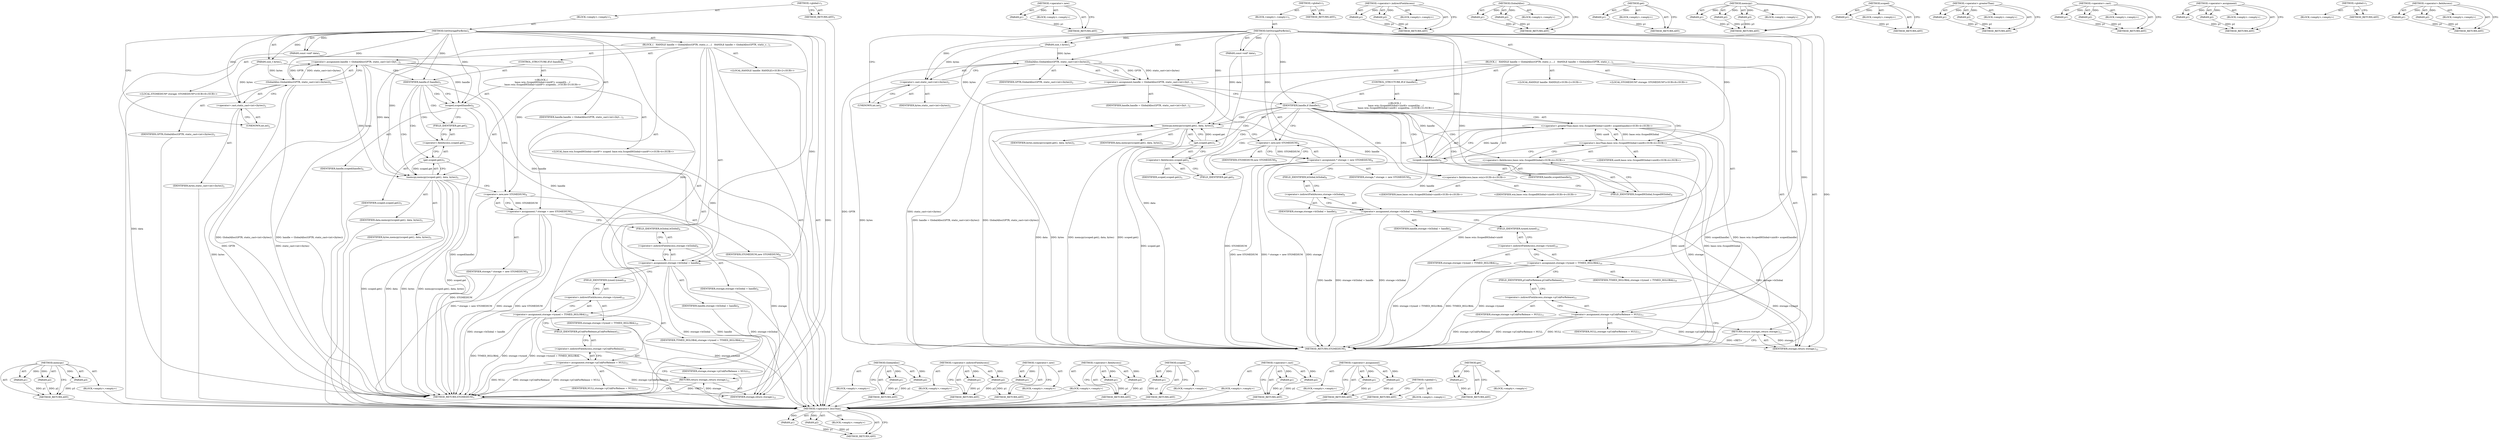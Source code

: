 digraph "get" {
vulnerable_109 [label=<(METHOD,&lt;operator&gt;.lessThan)>];
vulnerable_110 [label=<(PARAM,p1)>];
vulnerable_111 [label=<(PARAM,p2)>];
vulnerable_112 [label=<(BLOCK,&lt;empty&gt;,&lt;empty&gt;)>];
vulnerable_113 [label=<(METHOD_RETURN,ANY)>];
vulnerable_133 [label=<(METHOD,&lt;operator&gt;.new)>];
vulnerable_134 [label=<(PARAM,p1)>];
vulnerable_135 [label=<(BLOCK,&lt;empty&gt;,&lt;empty&gt;)>];
vulnerable_136 [label=<(METHOD_RETURN,ANY)>];
vulnerable_6 [label=<(METHOD,&lt;global&gt;)<SUB>1</SUB>>];
vulnerable_7 [label=<(BLOCK,&lt;empty&gt;,&lt;empty&gt;)<SUB>1</SUB>>];
vulnerable_8 [label=<(METHOD,GetStorageForBytes)<SUB>1</SUB>>];
vulnerable_9 [label=<(PARAM,const void* data)<SUB>1</SUB>>];
vulnerable_10 [label=<(PARAM,size_t bytes)<SUB>1</SUB>>];
vulnerable_11 [label=<(BLOCK,{
   HANDLE handle = GlobalAlloc(GPTR, static_c...,{
   HANDLE handle = GlobalAlloc(GPTR, static_c...)<SUB>1</SUB>>];
vulnerable_12 [label="<(LOCAL,HANDLE handle: HANDLE)<SUB>2</SUB>>"];
vulnerable_13 [label=<(&lt;operator&gt;.assignment,handle = GlobalAlloc(GPTR, static_cast&lt;int&gt;(byt...)<SUB>2</SUB>>];
vulnerable_14 [label=<(IDENTIFIER,handle,handle = GlobalAlloc(GPTR, static_cast&lt;int&gt;(byt...)<SUB>2</SUB>>];
vulnerable_15 [label=<(GlobalAlloc,GlobalAlloc(GPTR, static_cast&lt;int&gt;(bytes)))<SUB>2</SUB>>];
vulnerable_16 [label=<(IDENTIFIER,GPTR,GlobalAlloc(GPTR, static_cast&lt;int&gt;(bytes)))<SUB>2</SUB>>];
vulnerable_17 [label=<(&lt;operator&gt;.cast,static_cast&lt;int&gt;(bytes))<SUB>2</SUB>>];
vulnerable_18 [label=<(UNKNOWN,int,int)<SUB>2</SUB>>];
vulnerable_19 [label=<(IDENTIFIER,bytes,static_cast&lt;int&gt;(bytes))<SUB>2</SUB>>];
vulnerable_20 [label=<(CONTROL_STRUCTURE,IF,if (handle))<SUB>3</SUB>>];
vulnerable_21 [label=<(IDENTIFIER,handle,if (handle))<SUB>3</SUB>>];
vulnerable_22 [label="<(BLOCK,{
    base::win::ScopedHGlobal&lt;uint8&gt; scoped(ha...,{
    base::win::ScopedHGlobal&lt;uint8&gt; scoped(ha...)<SUB>3</SUB>>"];
vulnerable_23 [label="<(&lt;operator&gt;.greaterThan,base::win::ScopedHGlobal&lt;uint8&gt; scoped(handle))<SUB>4</SUB>>"];
vulnerable_24 [label="<(&lt;operator&gt;.lessThan,base::win::ScopedHGlobal&lt;uint8)<SUB>4</SUB>>"];
vulnerable_25 [label="<(&lt;operator&gt;.fieldAccess,base::win::ScopedHGlobal)<SUB>4</SUB>>"];
vulnerable_26 [label="<(&lt;operator&gt;.fieldAccess,base::win)<SUB>4</SUB>>"];
vulnerable_27 [label="<(IDENTIFIER,base,base::win::ScopedHGlobal&lt;uint8)<SUB>4</SUB>>"];
vulnerable_28 [label="<(IDENTIFIER,win,base::win::ScopedHGlobal&lt;uint8)<SUB>4</SUB>>"];
vulnerable_29 [label=<(FIELD_IDENTIFIER,ScopedHGlobal,ScopedHGlobal)<SUB>4</SUB>>];
vulnerable_30 [label="<(IDENTIFIER,uint8,base::win::ScopedHGlobal&lt;uint8)<SUB>4</SUB>>"];
vulnerable_31 [label=<(scoped,scoped(handle))<SUB>4</SUB>>];
vulnerable_32 [label=<(IDENTIFIER,handle,scoped(handle))<SUB>4</SUB>>];
vulnerable_33 [label=<(memcpy,memcpy(scoped.get(), data, bytes))<SUB>5</SUB>>];
vulnerable_34 [label=<(get,scoped.get())<SUB>5</SUB>>];
vulnerable_35 [label=<(&lt;operator&gt;.fieldAccess,scoped.get)<SUB>5</SUB>>];
vulnerable_36 [label=<(IDENTIFIER,scoped,scoped.get())<SUB>5</SUB>>];
vulnerable_37 [label=<(FIELD_IDENTIFIER,get,get)<SUB>5</SUB>>];
vulnerable_38 [label=<(IDENTIFIER,data,memcpy(scoped.get(), data, bytes))<SUB>5</SUB>>];
vulnerable_39 [label=<(IDENTIFIER,bytes,memcpy(scoped.get(), data, bytes))<SUB>5</SUB>>];
vulnerable_40 [label="<(LOCAL,STGMEDIUM* storage: STGMEDIUM*)<SUB>8</SUB>>"];
vulnerable_41 [label=<(&lt;operator&gt;.assignment,* storage = new STGMEDIUM)<SUB>8</SUB>>];
vulnerable_42 [label=<(IDENTIFIER,storage,* storage = new STGMEDIUM)<SUB>8</SUB>>];
vulnerable_43 [label=<(&lt;operator&gt;.new,new STGMEDIUM)<SUB>8</SUB>>];
vulnerable_44 [label=<(IDENTIFIER,STGMEDIUM,new STGMEDIUM)<SUB>8</SUB>>];
vulnerable_45 [label=<(&lt;operator&gt;.assignment,storage-&gt;hGlobal = handle)<SUB>9</SUB>>];
vulnerable_46 [label=<(&lt;operator&gt;.indirectFieldAccess,storage-&gt;hGlobal)<SUB>9</SUB>>];
vulnerable_47 [label=<(IDENTIFIER,storage,storage-&gt;hGlobal = handle)<SUB>9</SUB>>];
vulnerable_48 [label=<(FIELD_IDENTIFIER,hGlobal,hGlobal)<SUB>9</SUB>>];
vulnerable_49 [label=<(IDENTIFIER,handle,storage-&gt;hGlobal = handle)<SUB>9</SUB>>];
vulnerable_50 [label=<(&lt;operator&gt;.assignment,storage-&gt;tymed = TYMED_HGLOBAL)<SUB>10</SUB>>];
vulnerable_51 [label=<(&lt;operator&gt;.indirectFieldAccess,storage-&gt;tymed)<SUB>10</SUB>>];
vulnerable_52 [label=<(IDENTIFIER,storage,storage-&gt;tymed = TYMED_HGLOBAL)<SUB>10</SUB>>];
vulnerable_53 [label=<(FIELD_IDENTIFIER,tymed,tymed)<SUB>10</SUB>>];
vulnerable_54 [label=<(IDENTIFIER,TYMED_HGLOBAL,storage-&gt;tymed = TYMED_HGLOBAL)<SUB>10</SUB>>];
vulnerable_55 [label=<(&lt;operator&gt;.assignment,storage-&gt;pUnkForRelease = NULL)<SUB>11</SUB>>];
vulnerable_56 [label=<(&lt;operator&gt;.indirectFieldAccess,storage-&gt;pUnkForRelease)<SUB>11</SUB>>];
vulnerable_57 [label=<(IDENTIFIER,storage,storage-&gt;pUnkForRelease = NULL)<SUB>11</SUB>>];
vulnerable_58 [label=<(FIELD_IDENTIFIER,pUnkForRelease,pUnkForRelease)<SUB>11</SUB>>];
vulnerable_59 [label=<(IDENTIFIER,NULL,storage-&gt;pUnkForRelease = NULL)<SUB>11</SUB>>];
vulnerable_60 [label=<(RETURN,return storage;,return storage;)<SUB>12</SUB>>];
vulnerable_61 [label=<(IDENTIFIER,storage,return storage;)<SUB>12</SUB>>];
vulnerable_62 [label=<(METHOD_RETURN,STGMEDIUM)<SUB>1</SUB>>];
vulnerable_64 [label=<(METHOD_RETURN,ANY)<SUB>1</SUB>>];
vulnerable_137 [label=<(METHOD,&lt;operator&gt;.indirectFieldAccess)>];
vulnerable_138 [label=<(PARAM,p1)>];
vulnerable_139 [label=<(PARAM,p2)>];
vulnerable_140 [label=<(BLOCK,&lt;empty&gt;,&lt;empty&gt;)>];
vulnerable_141 [label=<(METHOD_RETURN,ANY)>];
vulnerable_94 [label=<(METHOD,GlobalAlloc)>];
vulnerable_95 [label=<(PARAM,p1)>];
vulnerable_96 [label=<(PARAM,p2)>];
vulnerable_97 [label=<(BLOCK,&lt;empty&gt;,&lt;empty&gt;)>];
vulnerable_98 [label=<(METHOD_RETURN,ANY)>];
vulnerable_129 [label=<(METHOD,get)>];
vulnerable_130 [label=<(PARAM,p1)>];
vulnerable_131 [label=<(BLOCK,&lt;empty&gt;,&lt;empty&gt;)>];
vulnerable_132 [label=<(METHOD_RETURN,ANY)>];
vulnerable_123 [label=<(METHOD,memcpy)>];
vulnerable_124 [label=<(PARAM,p1)>];
vulnerable_125 [label=<(PARAM,p2)>];
vulnerable_126 [label=<(PARAM,p3)>];
vulnerable_127 [label=<(BLOCK,&lt;empty&gt;,&lt;empty&gt;)>];
vulnerable_128 [label=<(METHOD_RETURN,ANY)>];
vulnerable_119 [label=<(METHOD,scoped)>];
vulnerable_120 [label=<(PARAM,p1)>];
vulnerable_121 [label=<(BLOCK,&lt;empty&gt;,&lt;empty&gt;)>];
vulnerable_122 [label=<(METHOD_RETURN,ANY)>];
vulnerable_104 [label=<(METHOD,&lt;operator&gt;.greaterThan)>];
vulnerable_105 [label=<(PARAM,p1)>];
vulnerable_106 [label=<(PARAM,p2)>];
vulnerable_107 [label=<(BLOCK,&lt;empty&gt;,&lt;empty&gt;)>];
vulnerable_108 [label=<(METHOD_RETURN,ANY)>];
vulnerable_99 [label=<(METHOD,&lt;operator&gt;.cast)>];
vulnerable_100 [label=<(PARAM,p1)>];
vulnerable_101 [label=<(PARAM,p2)>];
vulnerable_102 [label=<(BLOCK,&lt;empty&gt;,&lt;empty&gt;)>];
vulnerable_103 [label=<(METHOD_RETURN,ANY)>];
vulnerable_89 [label=<(METHOD,&lt;operator&gt;.assignment)>];
vulnerable_90 [label=<(PARAM,p1)>];
vulnerable_91 [label=<(PARAM,p2)>];
vulnerable_92 [label=<(BLOCK,&lt;empty&gt;,&lt;empty&gt;)>];
vulnerable_93 [label=<(METHOD_RETURN,ANY)>];
vulnerable_83 [label=<(METHOD,&lt;global&gt;)<SUB>1</SUB>>];
vulnerable_84 [label=<(BLOCK,&lt;empty&gt;,&lt;empty&gt;)>];
vulnerable_85 [label=<(METHOD_RETURN,ANY)>];
vulnerable_114 [label=<(METHOD,&lt;operator&gt;.fieldAccess)>];
vulnerable_115 [label=<(PARAM,p1)>];
vulnerable_116 [label=<(PARAM,p2)>];
vulnerable_117 [label=<(BLOCK,&lt;empty&gt;,&lt;empty&gt;)>];
vulnerable_118 [label=<(METHOD_RETURN,ANY)>];
fixed_101 [label=<(METHOD,memcpy)>];
fixed_102 [label=<(PARAM,p1)>];
fixed_103 [label=<(PARAM,p2)>];
fixed_104 [label=<(PARAM,p3)>];
fixed_105 [label=<(BLOCK,&lt;empty&gt;,&lt;empty&gt;)>];
fixed_106 [label=<(METHOD_RETURN,ANY)>];
fixed_6 [label=<(METHOD,&lt;global&gt;)<SUB>1</SUB>>];
fixed_7 [label=<(BLOCK,&lt;empty&gt;,&lt;empty&gt;)<SUB>1</SUB>>];
fixed_8 [label=<(METHOD,GetStorageForBytes)<SUB>1</SUB>>];
fixed_9 [label=<(PARAM,const void* data)<SUB>1</SUB>>];
fixed_10 [label=<(PARAM,size_t bytes)<SUB>1</SUB>>];
fixed_11 [label=<(BLOCK,{
   HANDLE handle = GlobalAlloc(GPTR, static_c...,{
   HANDLE handle = GlobalAlloc(GPTR, static_c...)<SUB>1</SUB>>];
fixed_12 [label="<(LOCAL,HANDLE handle: HANDLE)<SUB>2</SUB>>"];
fixed_13 [label=<(&lt;operator&gt;.assignment,handle = GlobalAlloc(GPTR, static_cast&lt;int&gt;(byt...)<SUB>2</SUB>>];
fixed_14 [label=<(IDENTIFIER,handle,handle = GlobalAlloc(GPTR, static_cast&lt;int&gt;(byt...)<SUB>2</SUB>>];
fixed_15 [label=<(GlobalAlloc,GlobalAlloc(GPTR, static_cast&lt;int&gt;(bytes)))<SUB>2</SUB>>];
fixed_16 [label=<(IDENTIFIER,GPTR,GlobalAlloc(GPTR, static_cast&lt;int&gt;(bytes)))<SUB>2</SUB>>];
fixed_17 [label=<(&lt;operator&gt;.cast,static_cast&lt;int&gt;(bytes))<SUB>2</SUB>>];
fixed_18 [label=<(UNKNOWN,int,int)<SUB>2</SUB>>];
fixed_19 [label=<(IDENTIFIER,bytes,static_cast&lt;int&gt;(bytes))<SUB>2</SUB>>];
fixed_20 [label=<(CONTROL_STRUCTURE,IF,if (handle))<SUB>3</SUB>>];
fixed_21 [label=<(IDENTIFIER,handle,if (handle))<SUB>3</SUB>>];
fixed_22 [label="<(BLOCK,{
    base::win::ScopedHGlobal&lt;uint8*&gt; scoped(h...,{
    base::win::ScopedHGlobal&lt;uint8*&gt; scoped(h...)<SUB>3</SUB>>"];
fixed_23 [label="<(LOCAL,base.win.ScopedHGlobal&lt;uint8*&gt; scoped: base.win.ScopedHGlobal&lt;uint8*&gt;)<SUB>4</SUB>>"];
fixed_24 [label=<(scoped,scoped(handle))<SUB>4</SUB>>];
fixed_25 [label=<(IDENTIFIER,handle,scoped(handle))<SUB>4</SUB>>];
fixed_26 [label=<(memcpy,memcpy(scoped.get(), data, bytes))<SUB>5</SUB>>];
fixed_27 [label=<(get,scoped.get())<SUB>5</SUB>>];
fixed_28 [label=<(&lt;operator&gt;.fieldAccess,scoped.get)<SUB>5</SUB>>];
fixed_29 [label=<(IDENTIFIER,scoped,scoped.get())<SUB>5</SUB>>];
fixed_30 [label=<(FIELD_IDENTIFIER,get,get)<SUB>5</SUB>>];
fixed_31 [label=<(IDENTIFIER,data,memcpy(scoped.get(), data, bytes))<SUB>5</SUB>>];
fixed_32 [label=<(IDENTIFIER,bytes,memcpy(scoped.get(), data, bytes))<SUB>5</SUB>>];
fixed_33 [label="<(LOCAL,STGMEDIUM* storage: STGMEDIUM*)<SUB>8</SUB>>"];
fixed_34 [label=<(&lt;operator&gt;.assignment,* storage = new STGMEDIUM)<SUB>8</SUB>>];
fixed_35 [label=<(IDENTIFIER,storage,* storage = new STGMEDIUM)<SUB>8</SUB>>];
fixed_36 [label=<(&lt;operator&gt;.new,new STGMEDIUM)<SUB>8</SUB>>];
fixed_37 [label=<(IDENTIFIER,STGMEDIUM,new STGMEDIUM)<SUB>8</SUB>>];
fixed_38 [label=<(&lt;operator&gt;.assignment,storage-&gt;hGlobal = handle)<SUB>9</SUB>>];
fixed_39 [label=<(&lt;operator&gt;.indirectFieldAccess,storage-&gt;hGlobal)<SUB>9</SUB>>];
fixed_40 [label=<(IDENTIFIER,storage,storage-&gt;hGlobal = handle)<SUB>9</SUB>>];
fixed_41 [label=<(FIELD_IDENTIFIER,hGlobal,hGlobal)<SUB>9</SUB>>];
fixed_42 [label=<(IDENTIFIER,handle,storage-&gt;hGlobal = handle)<SUB>9</SUB>>];
fixed_43 [label=<(&lt;operator&gt;.assignment,storage-&gt;tymed = TYMED_HGLOBAL)<SUB>10</SUB>>];
fixed_44 [label=<(&lt;operator&gt;.indirectFieldAccess,storage-&gt;tymed)<SUB>10</SUB>>];
fixed_45 [label=<(IDENTIFIER,storage,storage-&gt;tymed = TYMED_HGLOBAL)<SUB>10</SUB>>];
fixed_46 [label=<(FIELD_IDENTIFIER,tymed,tymed)<SUB>10</SUB>>];
fixed_47 [label=<(IDENTIFIER,TYMED_HGLOBAL,storage-&gt;tymed = TYMED_HGLOBAL)<SUB>10</SUB>>];
fixed_48 [label=<(&lt;operator&gt;.assignment,storage-&gt;pUnkForRelease = NULL)<SUB>11</SUB>>];
fixed_49 [label=<(&lt;operator&gt;.indirectFieldAccess,storage-&gt;pUnkForRelease)<SUB>11</SUB>>];
fixed_50 [label=<(IDENTIFIER,storage,storage-&gt;pUnkForRelease = NULL)<SUB>11</SUB>>];
fixed_51 [label=<(FIELD_IDENTIFIER,pUnkForRelease,pUnkForRelease)<SUB>11</SUB>>];
fixed_52 [label=<(IDENTIFIER,NULL,storage-&gt;pUnkForRelease = NULL)<SUB>11</SUB>>];
fixed_53 [label=<(RETURN,return storage;,return storage;)<SUB>12</SUB>>];
fixed_54 [label=<(IDENTIFIER,storage,return storage;)<SUB>12</SUB>>];
fixed_55 [label=<(METHOD_RETURN,STGMEDIUM)<SUB>1</SUB>>];
fixed_57 [label=<(METHOD_RETURN,ANY)<SUB>1</SUB>>];
fixed_87 [label=<(METHOD,GlobalAlloc)>];
fixed_88 [label=<(PARAM,p1)>];
fixed_89 [label=<(PARAM,p2)>];
fixed_90 [label=<(BLOCK,&lt;empty&gt;,&lt;empty&gt;)>];
fixed_91 [label=<(METHOD_RETURN,ANY)>];
fixed_120 [label=<(METHOD,&lt;operator&gt;.indirectFieldAccess)>];
fixed_121 [label=<(PARAM,p1)>];
fixed_122 [label=<(PARAM,p2)>];
fixed_123 [label=<(BLOCK,&lt;empty&gt;,&lt;empty&gt;)>];
fixed_124 [label=<(METHOD_RETURN,ANY)>];
fixed_116 [label=<(METHOD,&lt;operator&gt;.new)>];
fixed_117 [label=<(PARAM,p1)>];
fixed_118 [label=<(BLOCK,&lt;empty&gt;,&lt;empty&gt;)>];
fixed_119 [label=<(METHOD_RETURN,ANY)>];
fixed_111 [label=<(METHOD,&lt;operator&gt;.fieldAccess)>];
fixed_112 [label=<(PARAM,p1)>];
fixed_113 [label=<(PARAM,p2)>];
fixed_114 [label=<(BLOCK,&lt;empty&gt;,&lt;empty&gt;)>];
fixed_115 [label=<(METHOD_RETURN,ANY)>];
fixed_97 [label=<(METHOD,scoped)>];
fixed_98 [label=<(PARAM,p1)>];
fixed_99 [label=<(BLOCK,&lt;empty&gt;,&lt;empty&gt;)>];
fixed_100 [label=<(METHOD_RETURN,ANY)>];
fixed_92 [label=<(METHOD,&lt;operator&gt;.cast)>];
fixed_93 [label=<(PARAM,p1)>];
fixed_94 [label=<(PARAM,p2)>];
fixed_95 [label=<(BLOCK,&lt;empty&gt;,&lt;empty&gt;)>];
fixed_96 [label=<(METHOD_RETURN,ANY)>];
fixed_82 [label=<(METHOD,&lt;operator&gt;.assignment)>];
fixed_83 [label=<(PARAM,p1)>];
fixed_84 [label=<(PARAM,p2)>];
fixed_85 [label=<(BLOCK,&lt;empty&gt;,&lt;empty&gt;)>];
fixed_86 [label=<(METHOD_RETURN,ANY)>];
fixed_76 [label=<(METHOD,&lt;global&gt;)<SUB>1</SUB>>];
fixed_77 [label=<(BLOCK,&lt;empty&gt;,&lt;empty&gt;)>];
fixed_78 [label=<(METHOD_RETURN,ANY)>];
fixed_107 [label=<(METHOD,get)>];
fixed_108 [label=<(PARAM,p1)>];
fixed_109 [label=<(BLOCK,&lt;empty&gt;,&lt;empty&gt;)>];
fixed_110 [label=<(METHOD_RETURN,ANY)>];
vulnerable_109 -> vulnerable_110  [key=0, label="AST: "];
vulnerable_109 -> vulnerable_110  [key=1, label="DDG: "];
vulnerable_109 -> vulnerable_112  [key=0, label="AST: "];
vulnerable_109 -> vulnerable_111  [key=0, label="AST: "];
vulnerable_109 -> vulnerable_111  [key=1, label="DDG: "];
vulnerable_109 -> vulnerable_113  [key=0, label="AST: "];
vulnerable_109 -> vulnerable_113  [key=1, label="CFG: "];
vulnerable_110 -> vulnerable_113  [key=0, label="DDG: p1"];
vulnerable_111 -> vulnerable_113  [key=0, label="DDG: p2"];
vulnerable_133 -> vulnerable_134  [key=0, label="AST: "];
vulnerable_133 -> vulnerable_134  [key=1, label="DDG: "];
vulnerable_133 -> vulnerable_135  [key=0, label="AST: "];
vulnerable_133 -> vulnerable_136  [key=0, label="AST: "];
vulnerable_133 -> vulnerable_136  [key=1, label="CFG: "];
vulnerable_134 -> vulnerable_136  [key=0, label="DDG: p1"];
vulnerable_6 -> vulnerable_7  [key=0, label="AST: "];
vulnerable_6 -> vulnerable_64  [key=0, label="AST: "];
vulnerable_6 -> vulnerable_64  [key=1, label="CFG: "];
vulnerable_7 -> vulnerable_8  [key=0, label="AST: "];
vulnerable_8 -> vulnerable_9  [key=0, label="AST: "];
vulnerable_8 -> vulnerable_9  [key=1, label="DDG: "];
vulnerable_8 -> vulnerable_10  [key=0, label="AST: "];
vulnerable_8 -> vulnerable_10  [key=1, label="DDG: "];
vulnerable_8 -> vulnerable_11  [key=0, label="AST: "];
vulnerable_8 -> vulnerable_62  [key=0, label="AST: "];
vulnerable_8 -> vulnerable_18  [key=0, label="CFG: "];
vulnerable_8 -> vulnerable_45  [key=0, label="DDG: "];
vulnerable_8 -> vulnerable_50  [key=0, label="DDG: "];
vulnerable_8 -> vulnerable_55  [key=0, label="DDG: "];
vulnerable_8 -> vulnerable_21  [key=0, label="DDG: "];
vulnerable_8 -> vulnerable_61  [key=0, label="DDG: "];
vulnerable_8 -> vulnerable_15  [key=0, label="DDG: "];
vulnerable_8 -> vulnerable_43  [key=0, label="DDG: "];
vulnerable_8 -> vulnerable_17  [key=0, label="DDG: "];
vulnerable_8 -> vulnerable_33  [key=0, label="DDG: "];
vulnerable_8 -> vulnerable_24  [key=0, label="DDG: "];
vulnerable_8 -> vulnerable_31  [key=0, label="DDG: "];
vulnerable_9 -> vulnerable_62  [key=0, label="DDG: data"];
vulnerable_9 -> vulnerable_33  [key=0, label="DDG: data"];
vulnerable_10 -> vulnerable_15  [key=0, label="DDG: bytes"];
vulnerable_10 -> vulnerable_17  [key=0, label="DDG: bytes"];
vulnerable_10 -> vulnerable_33  [key=0, label="DDG: bytes"];
vulnerable_11 -> vulnerable_12  [key=0, label="AST: "];
vulnerable_11 -> vulnerable_13  [key=0, label="AST: "];
vulnerable_11 -> vulnerable_20  [key=0, label="AST: "];
vulnerable_11 -> vulnerable_40  [key=0, label="AST: "];
vulnerable_11 -> vulnerable_41  [key=0, label="AST: "];
vulnerable_11 -> vulnerable_45  [key=0, label="AST: "];
vulnerable_11 -> vulnerable_50  [key=0, label="AST: "];
vulnerable_11 -> vulnerable_55  [key=0, label="AST: "];
vulnerable_11 -> vulnerable_60  [key=0, label="AST: "];
vulnerable_13 -> vulnerable_14  [key=0, label="AST: "];
vulnerable_13 -> vulnerable_15  [key=0, label="AST: "];
vulnerable_13 -> vulnerable_21  [key=0, label="CFG: "];
vulnerable_13 -> vulnerable_62  [key=0, label="DDG: GlobalAlloc(GPTR, static_cast&lt;int&gt;(bytes))"];
vulnerable_13 -> vulnerable_62  [key=1, label="DDG: handle = GlobalAlloc(GPTR, static_cast&lt;int&gt;(bytes))"];
vulnerable_13 -> vulnerable_45  [key=0, label="DDG: handle"];
vulnerable_13 -> vulnerable_31  [key=0, label="DDG: handle"];
vulnerable_15 -> vulnerable_16  [key=0, label="AST: "];
vulnerable_15 -> vulnerable_17  [key=0, label="AST: "];
vulnerable_15 -> vulnerable_13  [key=0, label="CFG: "];
vulnerable_15 -> vulnerable_13  [key=1, label="DDG: GPTR"];
vulnerable_15 -> vulnerable_13  [key=2, label="DDG: static_cast&lt;int&gt;(bytes)"];
vulnerable_15 -> vulnerable_62  [key=0, label="DDG: static_cast&lt;int&gt;(bytes)"];
vulnerable_15 -> vulnerable_62  [key=1, label="DDG: GPTR"];
vulnerable_17 -> vulnerable_18  [key=0, label="AST: "];
vulnerable_17 -> vulnerable_19  [key=0, label="AST: "];
vulnerable_17 -> vulnerable_15  [key=0, label="CFG: "];
vulnerable_17 -> vulnerable_62  [key=0, label="DDG: bytes"];
vulnerable_18 -> vulnerable_17  [key=0, label="CFG: "];
vulnerable_20 -> vulnerable_21  [key=0, label="AST: "];
vulnerable_20 -> vulnerable_22  [key=0, label="AST: "];
vulnerable_21 -> vulnerable_26  [key=0, label="CFG: "];
vulnerable_21 -> vulnerable_26  [key=1, label="CDG: "];
vulnerable_21 -> vulnerable_43  [key=0, label="CFG: "];
vulnerable_21 -> vulnerable_24  [key=0, label="CDG: "];
vulnerable_21 -> vulnerable_29  [key=0, label="CDG: "];
vulnerable_21 -> vulnerable_34  [key=0, label="CDG: "];
vulnerable_21 -> vulnerable_33  [key=0, label="CDG: "];
vulnerable_21 -> vulnerable_23  [key=0, label="CDG: "];
vulnerable_21 -> vulnerable_35  [key=0, label="CDG: "];
vulnerable_21 -> vulnerable_37  [key=0, label="CDG: "];
vulnerable_21 -> vulnerable_25  [key=0, label="CDG: "];
vulnerable_21 -> vulnerable_31  [key=0, label="CDG: "];
vulnerable_22 -> vulnerable_23  [key=0, label="AST: "];
vulnerable_22 -> vulnerable_33  [key=0, label="AST: "];
vulnerable_23 -> vulnerable_24  [key=0, label="AST: "];
vulnerable_23 -> vulnerable_31  [key=0, label="AST: "];
vulnerable_23 -> vulnerable_37  [key=0, label="CFG: "];
vulnerable_23 -> vulnerable_62  [key=0, label="DDG: base::win::ScopedHGlobal&lt;uint8"];
vulnerable_23 -> vulnerable_62  [key=1, label="DDG: scoped(handle)"];
vulnerable_23 -> vulnerable_62  [key=2, label="DDG: base::win::ScopedHGlobal&lt;uint8&gt; scoped(handle)"];
vulnerable_24 -> vulnerable_25  [key=0, label="AST: "];
vulnerable_24 -> vulnerable_30  [key=0, label="AST: "];
vulnerable_24 -> vulnerable_31  [key=0, label="CFG: "];
vulnerable_24 -> vulnerable_62  [key=0, label="DDG: base::win::ScopedHGlobal"];
vulnerable_24 -> vulnerable_62  [key=1, label="DDG: uint8"];
vulnerable_24 -> vulnerable_23  [key=0, label="DDG: base::win::ScopedHGlobal"];
vulnerable_24 -> vulnerable_23  [key=1, label="DDG: uint8"];
vulnerable_25 -> vulnerable_26  [key=0, label="AST: "];
vulnerable_25 -> vulnerable_29  [key=0, label="AST: "];
vulnerable_25 -> vulnerable_24  [key=0, label="CFG: "];
vulnerable_26 -> vulnerable_27  [key=0, label="AST: "];
vulnerable_26 -> vulnerable_28  [key=0, label="AST: "];
vulnerable_26 -> vulnerable_29  [key=0, label="CFG: "];
vulnerable_29 -> vulnerable_25  [key=0, label="CFG: "];
vulnerable_31 -> vulnerable_32  [key=0, label="AST: "];
vulnerable_31 -> vulnerable_23  [key=0, label="CFG: "];
vulnerable_31 -> vulnerable_23  [key=1, label="DDG: handle"];
vulnerable_31 -> vulnerable_45  [key=0, label="DDG: handle"];
vulnerable_33 -> vulnerable_34  [key=0, label="AST: "];
vulnerable_33 -> vulnerable_38  [key=0, label="AST: "];
vulnerable_33 -> vulnerable_39  [key=0, label="AST: "];
vulnerable_33 -> vulnerable_43  [key=0, label="CFG: "];
vulnerable_33 -> vulnerable_62  [key=0, label="DDG: scoped.get()"];
vulnerable_33 -> vulnerable_62  [key=1, label="DDG: data"];
vulnerable_33 -> vulnerable_62  [key=2, label="DDG: bytes"];
vulnerable_33 -> vulnerable_62  [key=3, label="DDG: memcpy(scoped.get(), data, bytes)"];
vulnerable_34 -> vulnerable_35  [key=0, label="AST: "];
vulnerable_34 -> vulnerable_33  [key=0, label="CFG: "];
vulnerable_34 -> vulnerable_33  [key=1, label="DDG: scoped.get"];
vulnerable_34 -> vulnerable_62  [key=0, label="DDG: scoped.get"];
vulnerable_35 -> vulnerable_36  [key=0, label="AST: "];
vulnerable_35 -> vulnerable_37  [key=0, label="AST: "];
vulnerable_35 -> vulnerable_34  [key=0, label="CFG: "];
vulnerable_37 -> vulnerable_35  [key=0, label="CFG: "];
vulnerable_41 -> vulnerable_42  [key=0, label="AST: "];
vulnerable_41 -> vulnerable_43  [key=0, label="AST: "];
vulnerable_41 -> vulnerable_48  [key=0, label="CFG: "];
vulnerable_41 -> vulnerable_62  [key=0, label="DDG: storage"];
vulnerable_41 -> vulnerable_62  [key=1, label="DDG: new STGMEDIUM"];
vulnerable_41 -> vulnerable_62  [key=2, label="DDG: * storage = new STGMEDIUM"];
vulnerable_41 -> vulnerable_61  [key=0, label="DDG: storage"];
vulnerable_43 -> vulnerable_44  [key=0, label="AST: "];
vulnerable_43 -> vulnerable_41  [key=0, label="CFG: "];
vulnerable_43 -> vulnerable_41  [key=1, label="DDG: STGMEDIUM"];
vulnerable_43 -> vulnerable_62  [key=0, label="DDG: STGMEDIUM"];
vulnerable_45 -> vulnerable_46  [key=0, label="AST: "];
vulnerable_45 -> vulnerable_49  [key=0, label="AST: "];
vulnerable_45 -> vulnerable_53  [key=0, label="CFG: "];
vulnerable_45 -> vulnerable_62  [key=0, label="DDG: storage-&gt;hGlobal"];
vulnerable_45 -> vulnerable_62  [key=1, label="DDG: handle"];
vulnerable_45 -> vulnerable_62  [key=2, label="DDG: storage-&gt;hGlobal = handle"];
vulnerable_45 -> vulnerable_61  [key=0, label="DDG: storage-&gt;hGlobal"];
vulnerable_46 -> vulnerable_47  [key=0, label="AST: "];
vulnerable_46 -> vulnerable_48  [key=0, label="AST: "];
vulnerable_46 -> vulnerable_45  [key=0, label="CFG: "];
vulnerable_48 -> vulnerable_46  [key=0, label="CFG: "];
vulnerable_50 -> vulnerable_51  [key=0, label="AST: "];
vulnerable_50 -> vulnerable_54  [key=0, label="AST: "];
vulnerable_50 -> vulnerable_58  [key=0, label="CFG: "];
vulnerable_50 -> vulnerable_62  [key=0, label="DDG: storage-&gt;tymed"];
vulnerable_50 -> vulnerable_62  [key=1, label="DDG: storage-&gt;tymed = TYMED_HGLOBAL"];
vulnerable_50 -> vulnerable_62  [key=2, label="DDG: TYMED_HGLOBAL"];
vulnerable_50 -> vulnerable_61  [key=0, label="DDG: storage-&gt;tymed"];
vulnerable_51 -> vulnerable_52  [key=0, label="AST: "];
vulnerable_51 -> vulnerable_53  [key=0, label="AST: "];
vulnerable_51 -> vulnerable_50  [key=0, label="CFG: "];
vulnerable_53 -> vulnerable_51  [key=0, label="CFG: "];
vulnerable_55 -> vulnerable_56  [key=0, label="AST: "];
vulnerable_55 -> vulnerable_59  [key=0, label="AST: "];
vulnerable_55 -> vulnerable_60  [key=0, label="CFG: "];
vulnerable_55 -> vulnerable_62  [key=0, label="DDG: storage-&gt;pUnkForRelease"];
vulnerable_55 -> vulnerable_62  [key=1, label="DDG: storage-&gt;pUnkForRelease = NULL"];
vulnerable_55 -> vulnerable_62  [key=2, label="DDG: NULL"];
vulnerable_55 -> vulnerable_61  [key=0, label="DDG: storage-&gt;pUnkForRelease"];
vulnerable_56 -> vulnerable_57  [key=0, label="AST: "];
vulnerable_56 -> vulnerable_58  [key=0, label="AST: "];
vulnerable_56 -> vulnerable_55  [key=0, label="CFG: "];
vulnerable_58 -> vulnerable_56  [key=0, label="CFG: "];
vulnerable_60 -> vulnerable_61  [key=0, label="AST: "];
vulnerable_60 -> vulnerable_62  [key=0, label="CFG: "];
vulnerable_60 -> vulnerable_62  [key=1, label="DDG: &lt;RET&gt;"];
vulnerable_61 -> vulnerable_60  [key=0, label="DDG: storage"];
vulnerable_137 -> vulnerable_138  [key=0, label="AST: "];
vulnerable_137 -> vulnerable_138  [key=1, label="DDG: "];
vulnerable_137 -> vulnerable_140  [key=0, label="AST: "];
vulnerable_137 -> vulnerable_139  [key=0, label="AST: "];
vulnerable_137 -> vulnerable_139  [key=1, label="DDG: "];
vulnerable_137 -> vulnerable_141  [key=0, label="AST: "];
vulnerable_137 -> vulnerable_141  [key=1, label="CFG: "];
vulnerable_138 -> vulnerable_141  [key=0, label="DDG: p1"];
vulnerable_139 -> vulnerable_141  [key=0, label="DDG: p2"];
vulnerable_94 -> vulnerable_95  [key=0, label="AST: "];
vulnerable_94 -> vulnerable_95  [key=1, label="DDG: "];
vulnerable_94 -> vulnerable_97  [key=0, label="AST: "];
vulnerable_94 -> vulnerable_96  [key=0, label="AST: "];
vulnerable_94 -> vulnerable_96  [key=1, label="DDG: "];
vulnerable_94 -> vulnerable_98  [key=0, label="AST: "];
vulnerable_94 -> vulnerable_98  [key=1, label="CFG: "];
vulnerable_95 -> vulnerable_98  [key=0, label="DDG: p1"];
vulnerable_96 -> vulnerable_98  [key=0, label="DDG: p2"];
vulnerable_129 -> vulnerable_130  [key=0, label="AST: "];
vulnerable_129 -> vulnerable_130  [key=1, label="DDG: "];
vulnerable_129 -> vulnerable_131  [key=0, label="AST: "];
vulnerable_129 -> vulnerable_132  [key=0, label="AST: "];
vulnerable_129 -> vulnerable_132  [key=1, label="CFG: "];
vulnerable_130 -> vulnerable_132  [key=0, label="DDG: p1"];
vulnerable_123 -> vulnerable_124  [key=0, label="AST: "];
vulnerable_123 -> vulnerable_124  [key=1, label="DDG: "];
vulnerable_123 -> vulnerable_127  [key=0, label="AST: "];
vulnerable_123 -> vulnerable_125  [key=0, label="AST: "];
vulnerable_123 -> vulnerable_125  [key=1, label="DDG: "];
vulnerable_123 -> vulnerable_128  [key=0, label="AST: "];
vulnerable_123 -> vulnerable_128  [key=1, label="CFG: "];
vulnerable_123 -> vulnerable_126  [key=0, label="AST: "];
vulnerable_123 -> vulnerable_126  [key=1, label="DDG: "];
vulnerable_124 -> vulnerable_128  [key=0, label="DDG: p1"];
vulnerable_125 -> vulnerable_128  [key=0, label="DDG: p2"];
vulnerable_126 -> vulnerable_128  [key=0, label="DDG: p3"];
vulnerable_119 -> vulnerable_120  [key=0, label="AST: "];
vulnerable_119 -> vulnerable_120  [key=1, label="DDG: "];
vulnerable_119 -> vulnerable_121  [key=0, label="AST: "];
vulnerable_119 -> vulnerable_122  [key=0, label="AST: "];
vulnerable_119 -> vulnerable_122  [key=1, label="CFG: "];
vulnerable_120 -> vulnerable_122  [key=0, label="DDG: p1"];
vulnerable_104 -> vulnerable_105  [key=0, label="AST: "];
vulnerable_104 -> vulnerable_105  [key=1, label="DDG: "];
vulnerable_104 -> vulnerable_107  [key=0, label="AST: "];
vulnerable_104 -> vulnerable_106  [key=0, label="AST: "];
vulnerable_104 -> vulnerable_106  [key=1, label="DDG: "];
vulnerable_104 -> vulnerable_108  [key=0, label="AST: "];
vulnerable_104 -> vulnerable_108  [key=1, label="CFG: "];
vulnerable_105 -> vulnerable_108  [key=0, label="DDG: p1"];
vulnerable_106 -> vulnerable_108  [key=0, label="DDG: p2"];
vulnerable_99 -> vulnerable_100  [key=0, label="AST: "];
vulnerable_99 -> vulnerable_100  [key=1, label="DDG: "];
vulnerable_99 -> vulnerable_102  [key=0, label="AST: "];
vulnerable_99 -> vulnerable_101  [key=0, label="AST: "];
vulnerable_99 -> vulnerable_101  [key=1, label="DDG: "];
vulnerable_99 -> vulnerable_103  [key=0, label="AST: "];
vulnerable_99 -> vulnerable_103  [key=1, label="CFG: "];
vulnerable_100 -> vulnerable_103  [key=0, label="DDG: p1"];
vulnerable_101 -> vulnerable_103  [key=0, label="DDG: p2"];
vulnerable_89 -> vulnerable_90  [key=0, label="AST: "];
vulnerable_89 -> vulnerable_90  [key=1, label="DDG: "];
vulnerable_89 -> vulnerable_92  [key=0, label="AST: "];
vulnerable_89 -> vulnerable_91  [key=0, label="AST: "];
vulnerable_89 -> vulnerable_91  [key=1, label="DDG: "];
vulnerable_89 -> vulnerable_93  [key=0, label="AST: "];
vulnerable_89 -> vulnerable_93  [key=1, label="CFG: "];
vulnerable_90 -> vulnerable_93  [key=0, label="DDG: p1"];
vulnerable_91 -> vulnerable_93  [key=0, label="DDG: p2"];
vulnerable_83 -> vulnerable_84  [key=0, label="AST: "];
vulnerable_83 -> vulnerable_85  [key=0, label="AST: "];
vulnerable_83 -> vulnerable_85  [key=1, label="CFG: "];
vulnerable_114 -> vulnerable_115  [key=0, label="AST: "];
vulnerable_114 -> vulnerable_115  [key=1, label="DDG: "];
vulnerable_114 -> vulnerable_117  [key=0, label="AST: "];
vulnerable_114 -> vulnerable_116  [key=0, label="AST: "];
vulnerable_114 -> vulnerable_116  [key=1, label="DDG: "];
vulnerable_114 -> vulnerable_118  [key=0, label="AST: "];
vulnerable_114 -> vulnerable_118  [key=1, label="CFG: "];
vulnerable_115 -> vulnerable_118  [key=0, label="DDG: p1"];
vulnerable_116 -> vulnerable_118  [key=0, label="DDG: p2"];
fixed_101 -> fixed_102  [key=0, label="AST: "];
fixed_101 -> fixed_102  [key=1, label="DDG: "];
fixed_101 -> fixed_105  [key=0, label="AST: "];
fixed_101 -> fixed_103  [key=0, label="AST: "];
fixed_101 -> fixed_103  [key=1, label="DDG: "];
fixed_101 -> fixed_106  [key=0, label="AST: "];
fixed_101 -> fixed_106  [key=1, label="CFG: "];
fixed_101 -> fixed_104  [key=0, label="AST: "];
fixed_101 -> fixed_104  [key=1, label="DDG: "];
fixed_102 -> fixed_106  [key=0, label="DDG: p1"];
fixed_103 -> fixed_106  [key=0, label="DDG: p2"];
fixed_104 -> fixed_106  [key=0, label="DDG: p3"];
fixed_105 -> vulnerable_109  [key=0];
fixed_106 -> vulnerable_109  [key=0];
fixed_6 -> fixed_7  [key=0, label="AST: "];
fixed_6 -> fixed_57  [key=0, label="AST: "];
fixed_6 -> fixed_57  [key=1, label="CFG: "];
fixed_7 -> fixed_8  [key=0, label="AST: "];
fixed_8 -> fixed_9  [key=0, label="AST: "];
fixed_8 -> fixed_9  [key=1, label="DDG: "];
fixed_8 -> fixed_10  [key=0, label="AST: "];
fixed_8 -> fixed_10  [key=1, label="DDG: "];
fixed_8 -> fixed_11  [key=0, label="AST: "];
fixed_8 -> fixed_55  [key=0, label="AST: "];
fixed_8 -> fixed_18  [key=0, label="CFG: "];
fixed_8 -> fixed_38  [key=0, label="DDG: "];
fixed_8 -> fixed_43  [key=0, label="DDG: "];
fixed_8 -> fixed_48  [key=0, label="DDG: "];
fixed_8 -> fixed_21  [key=0, label="DDG: "];
fixed_8 -> fixed_54  [key=0, label="DDG: "];
fixed_8 -> fixed_15  [key=0, label="DDG: "];
fixed_8 -> fixed_36  [key=0, label="DDG: "];
fixed_8 -> fixed_17  [key=0, label="DDG: "];
fixed_8 -> fixed_24  [key=0, label="DDG: "];
fixed_8 -> fixed_26  [key=0, label="DDG: "];
fixed_9 -> fixed_55  [key=0, label="DDG: data"];
fixed_9 -> fixed_26  [key=0, label="DDG: data"];
fixed_10 -> fixed_15  [key=0, label="DDG: bytes"];
fixed_10 -> fixed_17  [key=0, label="DDG: bytes"];
fixed_10 -> fixed_26  [key=0, label="DDG: bytes"];
fixed_11 -> fixed_12  [key=0, label="AST: "];
fixed_11 -> fixed_13  [key=0, label="AST: "];
fixed_11 -> fixed_20  [key=0, label="AST: "];
fixed_11 -> fixed_33  [key=0, label="AST: "];
fixed_11 -> fixed_34  [key=0, label="AST: "];
fixed_11 -> fixed_38  [key=0, label="AST: "];
fixed_11 -> fixed_43  [key=0, label="AST: "];
fixed_11 -> fixed_48  [key=0, label="AST: "];
fixed_11 -> fixed_53  [key=0, label="AST: "];
fixed_12 -> vulnerable_109  [key=0];
fixed_13 -> fixed_14  [key=0, label="AST: "];
fixed_13 -> fixed_15  [key=0, label="AST: "];
fixed_13 -> fixed_21  [key=0, label="CFG: "];
fixed_13 -> fixed_55  [key=0, label="DDG: GlobalAlloc(GPTR, static_cast&lt;int&gt;(bytes))"];
fixed_13 -> fixed_55  [key=1, label="DDG: handle = GlobalAlloc(GPTR, static_cast&lt;int&gt;(bytes))"];
fixed_13 -> fixed_38  [key=0, label="DDG: handle"];
fixed_13 -> fixed_24  [key=0, label="DDG: handle"];
fixed_14 -> vulnerable_109  [key=0];
fixed_15 -> fixed_16  [key=0, label="AST: "];
fixed_15 -> fixed_17  [key=0, label="AST: "];
fixed_15 -> fixed_13  [key=0, label="CFG: "];
fixed_15 -> fixed_13  [key=1, label="DDG: GPTR"];
fixed_15 -> fixed_13  [key=2, label="DDG: static_cast&lt;int&gt;(bytes)"];
fixed_15 -> fixed_55  [key=0, label="DDG: static_cast&lt;int&gt;(bytes)"];
fixed_15 -> fixed_55  [key=1, label="DDG: GPTR"];
fixed_16 -> vulnerable_109  [key=0];
fixed_17 -> fixed_18  [key=0, label="AST: "];
fixed_17 -> fixed_19  [key=0, label="AST: "];
fixed_17 -> fixed_15  [key=0, label="CFG: "];
fixed_17 -> fixed_55  [key=0, label="DDG: bytes"];
fixed_18 -> fixed_17  [key=0, label="CFG: "];
fixed_19 -> vulnerable_109  [key=0];
fixed_20 -> fixed_21  [key=0, label="AST: "];
fixed_20 -> fixed_22  [key=0, label="AST: "];
fixed_21 -> fixed_24  [key=0, label="CFG: "];
fixed_21 -> fixed_24  [key=1, label="CDG: "];
fixed_21 -> fixed_36  [key=0, label="CFG: "];
fixed_21 -> fixed_30  [key=0, label="CDG: "];
fixed_21 -> fixed_26  [key=0, label="CDG: "];
fixed_21 -> fixed_28  [key=0, label="CDG: "];
fixed_21 -> fixed_27  [key=0, label="CDG: "];
fixed_22 -> fixed_23  [key=0, label="AST: "];
fixed_22 -> fixed_24  [key=0, label="AST: "];
fixed_22 -> fixed_26  [key=0, label="AST: "];
fixed_23 -> vulnerable_109  [key=0];
fixed_24 -> fixed_25  [key=0, label="AST: "];
fixed_24 -> fixed_30  [key=0, label="CFG: "];
fixed_24 -> fixed_55  [key=0, label="DDG: scoped(handle)"];
fixed_24 -> fixed_38  [key=0, label="DDG: handle"];
fixed_25 -> vulnerable_109  [key=0];
fixed_26 -> fixed_27  [key=0, label="AST: "];
fixed_26 -> fixed_31  [key=0, label="AST: "];
fixed_26 -> fixed_32  [key=0, label="AST: "];
fixed_26 -> fixed_36  [key=0, label="CFG: "];
fixed_26 -> fixed_55  [key=0, label="DDG: scoped.get()"];
fixed_26 -> fixed_55  [key=1, label="DDG: data"];
fixed_26 -> fixed_55  [key=2, label="DDG: bytes"];
fixed_26 -> fixed_55  [key=3, label="DDG: memcpy(scoped.get(), data, bytes)"];
fixed_27 -> fixed_28  [key=0, label="AST: "];
fixed_27 -> fixed_26  [key=0, label="CFG: "];
fixed_27 -> fixed_26  [key=1, label="DDG: scoped.get"];
fixed_27 -> fixed_55  [key=0, label="DDG: scoped.get"];
fixed_28 -> fixed_29  [key=0, label="AST: "];
fixed_28 -> fixed_30  [key=0, label="AST: "];
fixed_28 -> fixed_27  [key=0, label="CFG: "];
fixed_29 -> vulnerable_109  [key=0];
fixed_30 -> fixed_28  [key=0, label="CFG: "];
fixed_31 -> vulnerable_109  [key=0];
fixed_32 -> vulnerable_109  [key=0];
fixed_33 -> vulnerable_109  [key=0];
fixed_34 -> fixed_35  [key=0, label="AST: "];
fixed_34 -> fixed_36  [key=0, label="AST: "];
fixed_34 -> fixed_41  [key=0, label="CFG: "];
fixed_34 -> fixed_55  [key=0, label="DDG: storage"];
fixed_34 -> fixed_55  [key=1, label="DDG: new STGMEDIUM"];
fixed_34 -> fixed_55  [key=2, label="DDG: * storage = new STGMEDIUM"];
fixed_34 -> fixed_54  [key=0, label="DDG: storage"];
fixed_35 -> vulnerable_109  [key=0];
fixed_36 -> fixed_37  [key=0, label="AST: "];
fixed_36 -> fixed_34  [key=0, label="CFG: "];
fixed_36 -> fixed_34  [key=1, label="DDG: STGMEDIUM"];
fixed_36 -> fixed_55  [key=0, label="DDG: STGMEDIUM"];
fixed_37 -> vulnerable_109  [key=0];
fixed_38 -> fixed_39  [key=0, label="AST: "];
fixed_38 -> fixed_42  [key=0, label="AST: "];
fixed_38 -> fixed_46  [key=0, label="CFG: "];
fixed_38 -> fixed_55  [key=0, label="DDG: storage-&gt;hGlobal"];
fixed_38 -> fixed_55  [key=1, label="DDG: handle"];
fixed_38 -> fixed_55  [key=2, label="DDG: storage-&gt;hGlobal = handle"];
fixed_38 -> fixed_54  [key=0, label="DDG: storage-&gt;hGlobal"];
fixed_39 -> fixed_40  [key=0, label="AST: "];
fixed_39 -> fixed_41  [key=0, label="AST: "];
fixed_39 -> fixed_38  [key=0, label="CFG: "];
fixed_40 -> vulnerable_109  [key=0];
fixed_41 -> fixed_39  [key=0, label="CFG: "];
fixed_42 -> vulnerable_109  [key=0];
fixed_43 -> fixed_44  [key=0, label="AST: "];
fixed_43 -> fixed_47  [key=0, label="AST: "];
fixed_43 -> fixed_51  [key=0, label="CFG: "];
fixed_43 -> fixed_55  [key=0, label="DDG: storage-&gt;tymed"];
fixed_43 -> fixed_55  [key=1, label="DDG: storage-&gt;tymed = TYMED_HGLOBAL"];
fixed_43 -> fixed_55  [key=2, label="DDG: TYMED_HGLOBAL"];
fixed_43 -> fixed_54  [key=0, label="DDG: storage-&gt;tymed"];
fixed_44 -> fixed_45  [key=0, label="AST: "];
fixed_44 -> fixed_46  [key=0, label="AST: "];
fixed_44 -> fixed_43  [key=0, label="CFG: "];
fixed_45 -> vulnerable_109  [key=0];
fixed_46 -> fixed_44  [key=0, label="CFG: "];
fixed_47 -> vulnerable_109  [key=0];
fixed_48 -> fixed_49  [key=0, label="AST: "];
fixed_48 -> fixed_52  [key=0, label="AST: "];
fixed_48 -> fixed_53  [key=0, label="CFG: "];
fixed_48 -> fixed_55  [key=0, label="DDG: storage-&gt;pUnkForRelease"];
fixed_48 -> fixed_55  [key=1, label="DDG: storage-&gt;pUnkForRelease = NULL"];
fixed_48 -> fixed_55  [key=2, label="DDG: NULL"];
fixed_48 -> fixed_54  [key=0, label="DDG: storage-&gt;pUnkForRelease"];
fixed_49 -> fixed_50  [key=0, label="AST: "];
fixed_49 -> fixed_51  [key=0, label="AST: "];
fixed_49 -> fixed_48  [key=0, label="CFG: "];
fixed_50 -> vulnerable_109  [key=0];
fixed_51 -> fixed_49  [key=0, label="CFG: "];
fixed_52 -> vulnerable_109  [key=0];
fixed_53 -> fixed_54  [key=0, label="AST: "];
fixed_53 -> fixed_55  [key=0, label="CFG: "];
fixed_53 -> fixed_55  [key=1, label="DDG: &lt;RET&gt;"];
fixed_54 -> fixed_53  [key=0, label="DDG: storage"];
fixed_55 -> vulnerable_109  [key=0];
fixed_57 -> vulnerable_109  [key=0];
fixed_87 -> fixed_88  [key=0, label="AST: "];
fixed_87 -> fixed_88  [key=1, label="DDG: "];
fixed_87 -> fixed_90  [key=0, label="AST: "];
fixed_87 -> fixed_89  [key=0, label="AST: "];
fixed_87 -> fixed_89  [key=1, label="DDG: "];
fixed_87 -> fixed_91  [key=0, label="AST: "];
fixed_87 -> fixed_91  [key=1, label="CFG: "];
fixed_88 -> fixed_91  [key=0, label="DDG: p1"];
fixed_89 -> fixed_91  [key=0, label="DDG: p2"];
fixed_90 -> vulnerable_109  [key=0];
fixed_91 -> vulnerable_109  [key=0];
fixed_120 -> fixed_121  [key=0, label="AST: "];
fixed_120 -> fixed_121  [key=1, label="DDG: "];
fixed_120 -> fixed_123  [key=0, label="AST: "];
fixed_120 -> fixed_122  [key=0, label="AST: "];
fixed_120 -> fixed_122  [key=1, label="DDG: "];
fixed_120 -> fixed_124  [key=0, label="AST: "];
fixed_120 -> fixed_124  [key=1, label="CFG: "];
fixed_121 -> fixed_124  [key=0, label="DDG: p1"];
fixed_122 -> fixed_124  [key=0, label="DDG: p2"];
fixed_123 -> vulnerable_109  [key=0];
fixed_124 -> vulnerable_109  [key=0];
fixed_116 -> fixed_117  [key=0, label="AST: "];
fixed_116 -> fixed_117  [key=1, label="DDG: "];
fixed_116 -> fixed_118  [key=0, label="AST: "];
fixed_116 -> fixed_119  [key=0, label="AST: "];
fixed_116 -> fixed_119  [key=1, label="CFG: "];
fixed_117 -> fixed_119  [key=0, label="DDG: p1"];
fixed_118 -> vulnerable_109  [key=0];
fixed_119 -> vulnerable_109  [key=0];
fixed_111 -> fixed_112  [key=0, label="AST: "];
fixed_111 -> fixed_112  [key=1, label="DDG: "];
fixed_111 -> fixed_114  [key=0, label="AST: "];
fixed_111 -> fixed_113  [key=0, label="AST: "];
fixed_111 -> fixed_113  [key=1, label="DDG: "];
fixed_111 -> fixed_115  [key=0, label="AST: "];
fixed_111 -> fixed_115  [key=1, label="CFG: "];
fixed_112 -> fixed_115  [key=0, label="DDG: p1"];
fixed_113 -> fixed_115  [key=0, label="DDG: p2"];
fixed_114 -> vulnerable_109  [key=0];
fixed_115 -> vulnerable_109  [key=0];
fixed_97 -> fixed_98  [key=0, label="AST: "];
fixed_97 -> fixed_98  [key=1, label="DDG: "];
fixed_97 -> fixed_99  [key=0, label="AST: "];
fixed_97 -> fixed_100  [key=0, label="AST: "];
fixed_97 -> fixed_100  [key=1, label="CFG: "];
fixed_98 -> fixed_100  [key=0, label="DDG: p1"];
fixed_99 -> vulnerable_109  [key=0];
fixed_100 -> vulnerable_109  [key=0];
fixed_92 -> fixed_93  [key=0, label="AST: "];
fixed_92 -> fixed_93  [key=1, label="DDG: "];
fixed_92 -> fixed_95  [key=0, label="AST: "];
fixed_92 -> fixed_94  [key=0, label="AST: "];
fixed_92 -> fixed_94  [key=1, label="DDG: "];
fixed_92 -> fixed_96  [key=0, label="AST: "];
fixed_92 -> fixed_96  [key=1, label="CFG: "];
fixed_93 -> fixed_96  [key=0, label="DDG: p1"];
fixed_94 -> fixed_96  [key=0, label="DDG: p2"];
fixed_95 -> vulnerable_109  [key=0];
fixed_96 -> vulnerable_109  [key=0];
fixed_82 -> fixed_83  [key=0, label="AST: "];
fixed_82 -> fixed_83  [key=1, label="DDG: "];
fixed_82 -> fixed_85  [key=0, label="AST: "];
fixed_82 -> fixed_84  [key=0, label="AST: "];
fixed_82 -> fixed_84  [key=1, label="DDG: "];
fixed_82 -> fixed_86  [key=0, label="AST: "];
fixed_82 -> fixed_86  [key=1, label="CFG: "];
fixed_83 -> fixed_86  [key=0, label="DDG: p1"];
fixed_84 -> fixed_86  [key=0, label="DDG: p2"];
fixed_85 -> vulnerable_109  [key=0];
fixed_86 -> vulnerable_109  [key=0];
fixed_76 -> fixed_77  [key=0, label="AST: "];
fixed_76 -> fixed_78  [key=0, label="AST: "];
fixed_76 -> fixed_78  [key=1, label="CFG: "];
fixed_77 -> vulnerable_109  [key=0];
fixed_78 -> vulnerable_109  [key=0];
fixed_107 -> fixed_108  [key=0, label="AST: "];
fixed_107 -> fixed_108  [key=1, label="DDG: "];
fixed_107 -> fixed_109  [key=0, label="AST: "];
fixed_107 -> fixed_110  [key=0, label="AST: "];
fixed_107 -> fixed_110  [key=1, label="CFG: "];
fixed_108 -> fixed_110  [key=0, label="DDG: p1"];
fixed_109 -> vulnerable_109  [key=0];
fixed_110 -> vulnerable_109  [key=0];
}
